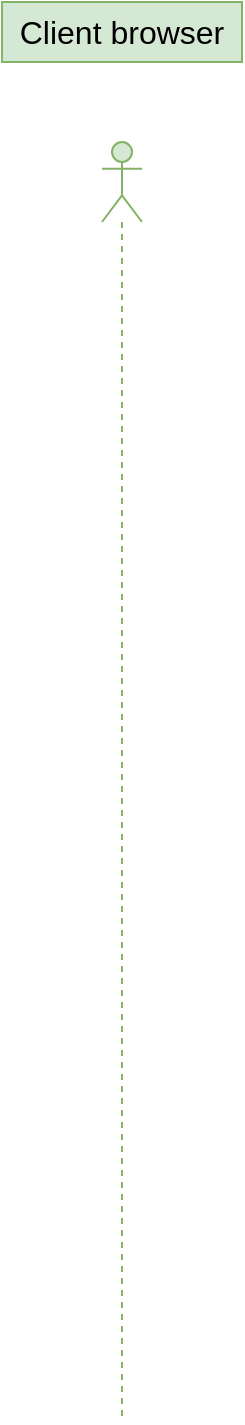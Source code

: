 <mxfile version="21.6.5" type="device">
  <diagram name="Login" id="9dKEPue6r0zhRK-eV9Sc">
    <mxGraphModel dx="864" dy="566" grid="1" gridSize="10" guides="1" tooltips="1" connect="1" arrows="1" fold="1" page="1" pageScale="1" pageWidth="850" pageHeight="1100" math="0" shadow="0">
      <root>
        <mxCell id="0" />
        <mxCell id="1" parent="0" />
        <mxCell id="hCx2Kih4b7wP7Ah9PuAG-1" value="" style="shape=umlLifeline;perimeter=lifelinePerimeter;whiteSpace=wrap;html=1;container=1;dropTarget=0;collapsible=0;recursiveResize=0;outlineConnect=0;portConstraint=eastwest;newEdgeStyle={&quot;edgeStyle&quot;:&quot;elbowEdgeStyle&quot;,&quot;elbow&quot;:&quot;vertical&quot;,&quot;curved&quot;:0,&quot;rounded&quot;:0};participant=umlActor;fontSize=16;fillColor=#d5e8d4;strokeColor=#82b366;" parent="1" vertex="1">
          <mxGeometry x="110" y="120" width="20" height="640" as="geometry" />
        </mxCell>
        <mxCell id="_PHR4ipXSt_B2otWiAg2-1" value="Client browser" style="rounded=0;whiteSpace=wrap;html=1;fontSize=16;fillColor=#d5e8d4;strokeColor=#82b366;" parent="1" vertex="1">
          <mxGeometry x="60" y="50" width="120" height="30" as="geometry" />
        </mxCell>
      </root>
    </mxGraphModel>
  </diagram>
</mxfile>
